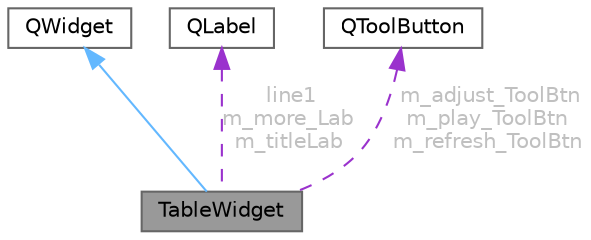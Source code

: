 digraph "TableWidget"
{
 // LATEX_PDF_SIZE
  bgcolor="transparent";
  edge [fontname=Helvetica,fontsize=10,labelfontname=Helvetica,labelfontsize=10];
  node [fontname=Helvetica,fontsize=10,shape=box,height=0.2,width=0.4];
  Node1 [id="Node000001",label="TableWidget",height=0.2,width=0.4,color="gray40", fillcolor="grey60", style="filled", fontcolor="black",tooltip="表格布局推荐界面类，支持块状和小图标列表模式"];
  Node2 -> Node1 [id="edge1_Node000001_Node000002",dir="back",color="steelblue1",style="solid",tooltip=" "];
  Node2 [id="Node000002",label="QWidget",height=0.2,width=0.4,color="gray40", fillcolor="white", style="filled",tooltip=" "];
  Node3 -> Node1 [id="edge2_Node000001_Node000003",dir="back",color="darkorchid3",style="dashed",tooltip=" ",label=" line1\nm_more_Lab\nm_titleLab",fontcolor="grey" ];
  Node3 [id="Node000003",label="QLabel",height=0.2,width=0.4,color="gray40", fillcolor="white", style="filled",URL="$class_q_label.html",tooltip="标签控件类"];
  Node4 -> Node1 [id="edge3_Node000001_Node000004",dir="back",color="darkorchid3",style="dashed",tooltip=" ",label=" m_adjust_ToolBtn\nm_play_ToolBtn\nm_refresh_ToolBtn",fontcolor="grey" ];
  Node4 [id="Node000004",label="QToolButton",height=0.2,width=0.4,color="gray40", fillcolor="white", style="filled",URL="$class_q_tool_button.html",tooltip="工具按钮类"];
}
